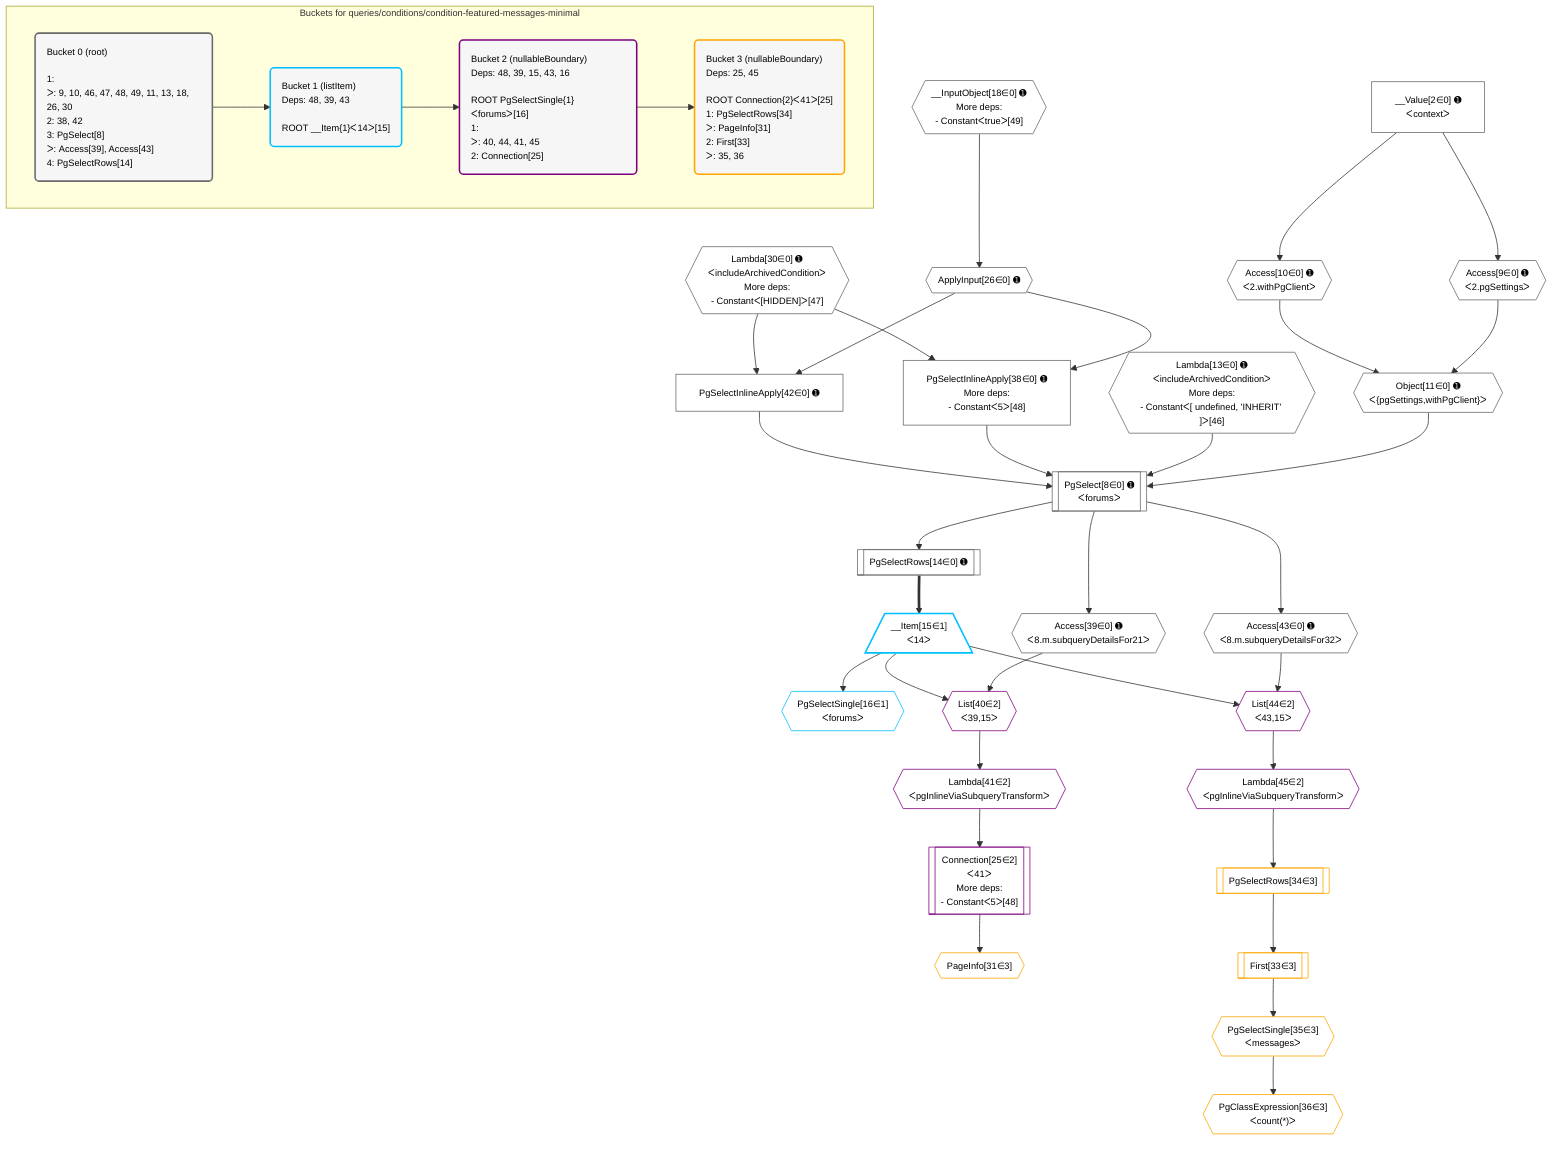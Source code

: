 %%{init: {'themeVariables': { 'fontSize': '12px'}}}%%
graph TD
    classDef path fill:#eee,stroke:#000,color:#000
    classDef plan fill:#fff,stroke-width:1px,color:#000
    classDef itemplan fill:#fff,stroke-width:2px,color:#000
    classDef unbatchedplan fill:#dff,stroke-width:1px,color:#000
    classDef sideeffectplan fill:#fcc,stroke-width:2px,color:#000
    classDef bucket fill:#f6f6f6,color:#000,stroke-width:2px,text-align:left

    subgraph "Buckets for queries/conditions/condition-featured-messages-minimal"
    Bucket0("Bucket 0 (root)<br /><br />1: <br />ᐳ: 9, 10, 46, 47, 48, 49, 11, 13, 18, 26, 30<br />2: 38, 42<br />3: PgSelect[8]<br />ᐳ: Access[39], Access[43]<br />4: PgSelectRows[14]"):::bucket
    Bucket1("Bucket 1 (listItem)<br />Deps: 48, 39, 43<br /><br />ROOT __Item{1}ᐸ14ᐳ[15]"):::bucket
    Bucket2("Bucket 2 (nullableBoundary)<br />Deps: 48, 39, 15, 43, 16<br /><br />ROOT PgSelectSingle{1}ᐸforumsᐳ[16]<br />1: <br />ᐳ: 40, 44, 41, 45<br />2: Connection[25]"):::bucket
    Bucket3("Bucket 3 (nullableBoundary)<br />Deps: 25, 45<br /><br />ROOT Connection{2}ᐸ41ᐳ[25]<br />1: PgSelectRows[34]<br />ᐳ: PageInfo[31]<br />2: First[33]<br />ᐳ: 35, 36"):::bucket
    end
    Bucket0 --> Bucket1
    Bucket1 --> Bucket2
    Bucket2 --> Bucket3

    %% plan dependencies
    PgSelect8[["PgSelect[8∈0] ➊<br />ᐸforumsᐳ"]]:::plan
    Object11{{"Object[11∈0] ➊<br />ᐸ{pgSettings,withPgClient}ᐳ"}}:::plan
    Lambda13{{"Lambda[13∈0] ➊<br />ᐸincludeArchivedConditionᐳ<br />More deps:<br />- Constantᐸ[ undefined, 'INHERIT' ]ᐳ[46]"}}:::plan
    PgSelectInlineApply38["PgSelectInlineApply[38∈0] ➊<br />More deps:<br />- Constantᐸ5ᐳ[48]"]:::plan
    PgSelectInlineApply42["PgSelectInlineApply[42∈0] ➊"]:::plan
    Object11 & Lambda13 & PgSelectInlineApply38 & PgSelectInlineApply42 --> PgSelect8
    ApplyInput26{{"ApplyInput[26∈0] ➊"}}:::plan
    Lambda30{{"Lambda[30∈0] ➊<br />ᐸincludeArchivedConditionᐳ<br />More deps:<br />- Constantᐸ[HIDDEN]ᐳ[47]"}}:::plan
    ApplyInput26 & Lambda30 --> PgSelectInlineApply38
    Access9{{"Access[9∈0] ➊<br />ᐸ2.pgSettingsᐳ"}}:::plan
    Access10{{"Access[10∈0] ➊<br />ᐸ2.withPgClientᐳ"}}:::plan
    Access9 & Access10 --> Object11
    ApplyInput26 & Lambda30 --> PgSelectInlineApply42
    __Value2["__Value[2∈0] ➊<br />ᐸcontextᐳ"]:::plan
    __Value2 --> Access9
    __Value2 --> Access10
    PgSelectRows14[["PgSelectRows[14∈0] ➊"]]:::plan
    PgSelect8 --> PgSelectRows14
    __InputObject18{{"__InputObject[18∈0] ➊<br />More deps:<br />- Constantᐸtrueᐳ[49]"}}:::plan
    __InputObject18 --> ApplyInput26
    Access39{{"Access[39∈0] ➊<br />ᐸ8.m.subqueryDetailsFor21ᐳ"}}:::plan
    PgSelect8 --> Access39
    Access43{{"Access[43∈0] ➊<br />ᐸ8.m.subqueryDetailsFor32ᐳ"}}:::plan
    PgSelect8 --> Access43
    __Item15[/"__Item[15∈1]<br />ᐸ14ᐳ"\]:::itemplan
    PgSelectRows14 ==> __Item15
    PgSelectSingle16{{"PgSelectSingle[16∈1]<br />ᐸforumsᐳ"}}:::plan
    __Item15 --> PgSelectSingle16
    Connection25[["Connection[25∈2]<br />ᐸ41ᐳ<br />More deps:<br />- Constantᐸ5ᐳ[48]"]]:::plan
    Lambda41{{"Lambda[41∈2]<br />ᐸpgInlineViaSubqueryTransformᐳ"}}:::plan
    Lambda41 --> Connection25
    List40{{"List[40∈2]<br />ᐸ39,15ᐳ"}}:::plan
    Access39 & __Item15 --> List40
    List44{{"List[44∈2]<br />ᐸ43,15ᐳ"}}:::plan
    Access43 & __Item15 --> List44
    List40 --> Lambda41
    Lambda45{{"Lambda[45∈2]<br />ᐸpgInlineViaSubqueryTransformᐳ"}}:::plan
    List44 --> Lambda45
    PageInfo31{{"PageInfo[31∈3]"}}:::plan
    Connection25 --> PageInfo31
    First33[["First[33∈3]"]]:::plan
    PgSelectRows34[["PgSelectRows[34∈3]"]]:::plan
    PgSelectRows34 --> First33
    Lambda45 --> PgSelectRows34
    PgSelectSingle35{{"PgSelectSingle[35∈3]<br />ᐸmessagesᐳ"}}:::plan
    First33 --> PgSelectSingle35
    PgClassExpression36{{"PgClassExpression[36∈3]<br />ᐸcount(*)ᐳ"}}:::plan
    PgSelectSingle35 --> PgClassExpression36

    %% define steps
    classDef bucket0 stroke:#696969
    class Bucket0,__Value2,PgSelect8,Access9,Access10,Object11,Lambda13,PgSelectRows14,__InputObject18,ApplyInput26,Lambda30,PgSelectInlineApply38,Access39,PgSelectInlineApply42,Access43 bucket0
    classDef bucket1 stroke:#00bfff
    class Bucket1,__Item15,PgSelectSingle16 bucket1
    classDef bucket2 stroke:#7f007f
    class Bucket2,Connection25,List40,Lambda41,List44,Lambda45 bucket2
    classDef bucket3 stroke:#ffa500
    class Bucket3,PageInfo31,First33,PgSelectRows34,PgSelectSingle35,PgClassExpression36 bucket3
